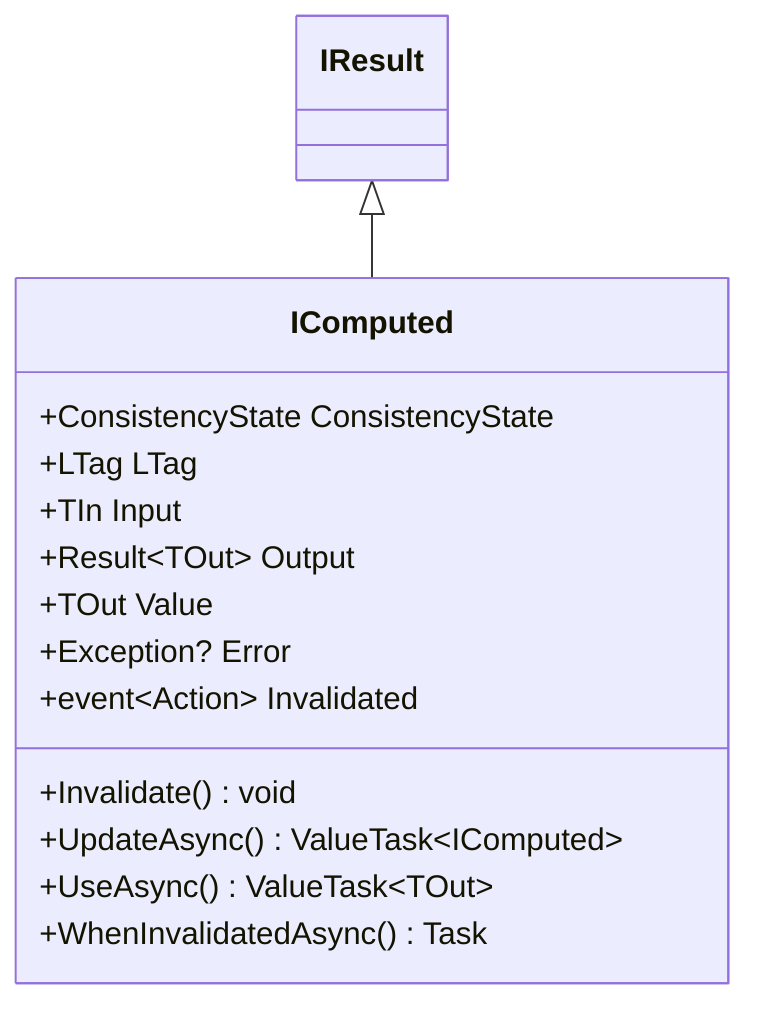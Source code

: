 classDiagram
  IResult <|-- IComputed
  class IComputed {
    +ConsistencyState ConsistencyState
    +LTag LTag
    +TIn Input
    +Result~TOut~ Output
    +TOut Value
    +Exception? Error
    +event~Action~ Invalidated

    +Invalidate() void
    +UpdateAsync() ValueTask~IComputed~
    +UseAsync() ValueTask~TOut~
    +WhenInvalidatedAsync() Task
  }
